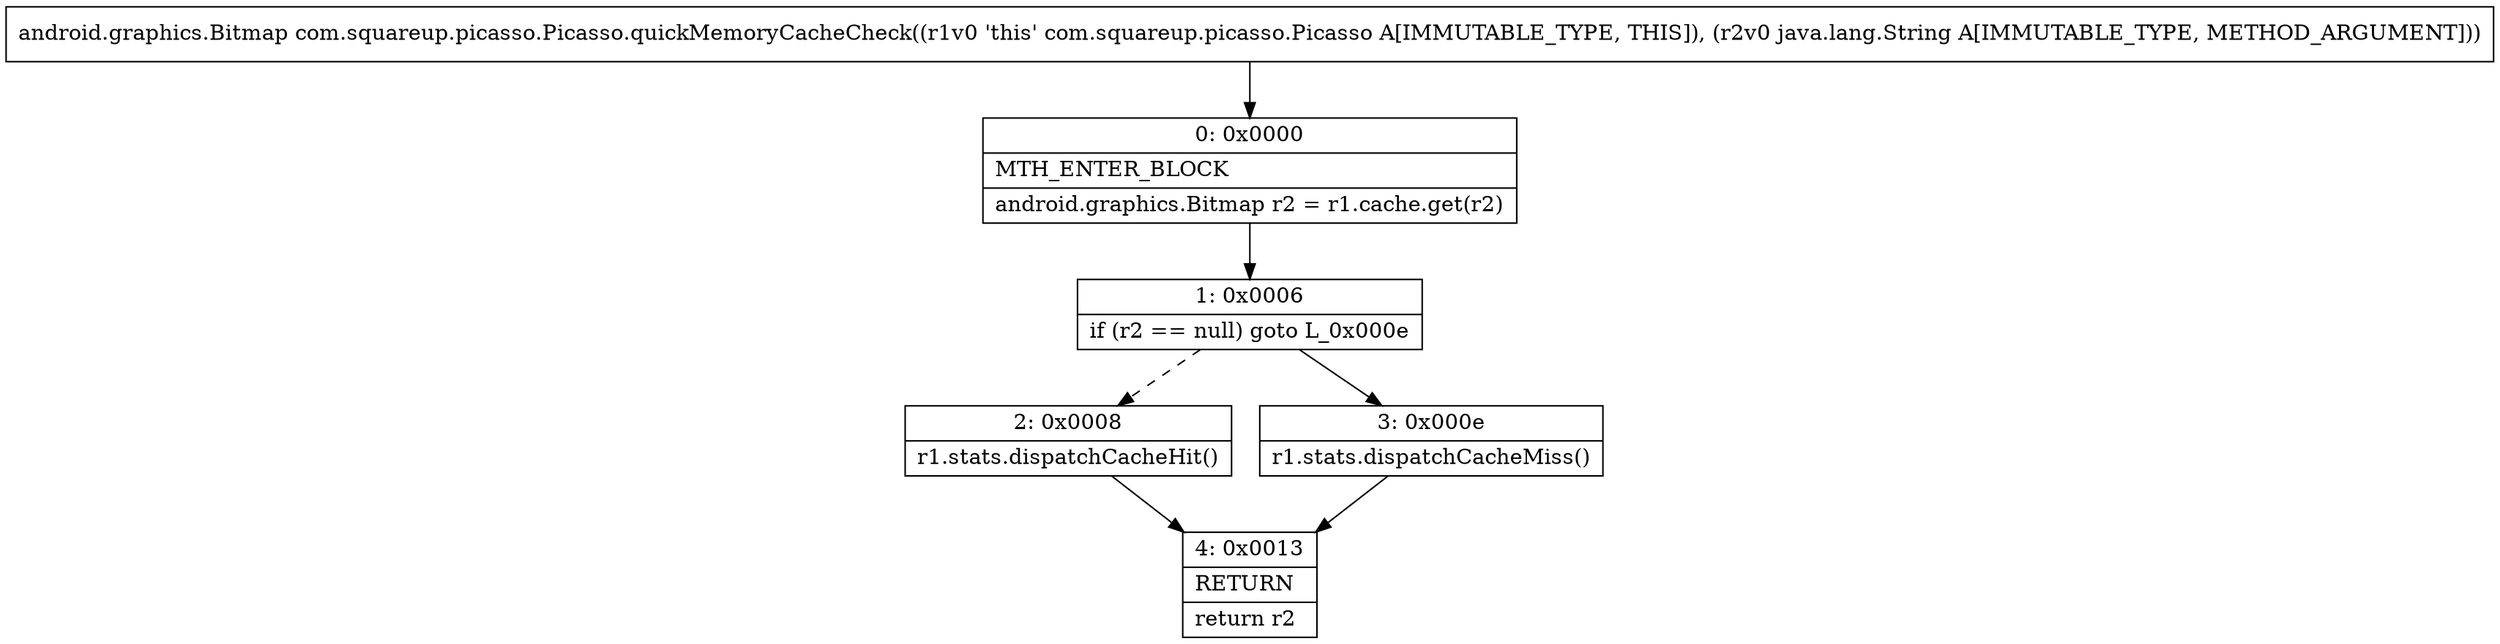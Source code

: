 digraph "CFG forcom.squareup.picasso.Picasso.quickMemoryCacheCheck(Ljava\/lang\/String;)Landroid\/graphics\/Bitmap;" {
Node_0 [shape=record,label="{0\:\ 0x0000|MTH_ENTER_BLOCK\l|android.graphics.Bitmap r2 = r1.cache.get(r2)\l}"];
Node_1 [shape=record,label="{1\:\ 0x0006|if (r2 == null) goto L_0x000e\l}"];
Node_2 [shape=record,label="{2\:\ 0x0008|r1.stats.dispatchCacheHit()\l}"];
Node_3 [shape=record,label="{3\:\ 0x000e|r1.stats.dispatchCacheMiss()\l}"];
Node_4 [shape=record,label="{4\:\ 0x0013|RETURN\l|return r2\l}"];
MethodNode[shape=record,label="{android.graphics.Bitmap com.squareup.picasso.Picasso.quickMemoryCacheCheck((r1v0 'this' com.squareup.picasso.Picasso A[IMMUTABLE_TYPE, THIS]), (r2v0 java.lang.String A[IMMUTABLE_TYPE, METHOD_ARGUMENT])) }"];
MethodNode -> Node_0;
Node_0 -> Node_1;
Node_1 -> Node_2[style=dashed];
Node_1 -> Node_3;
Node_2 -> Node_4;
Node_3 -> Node_4;
}

